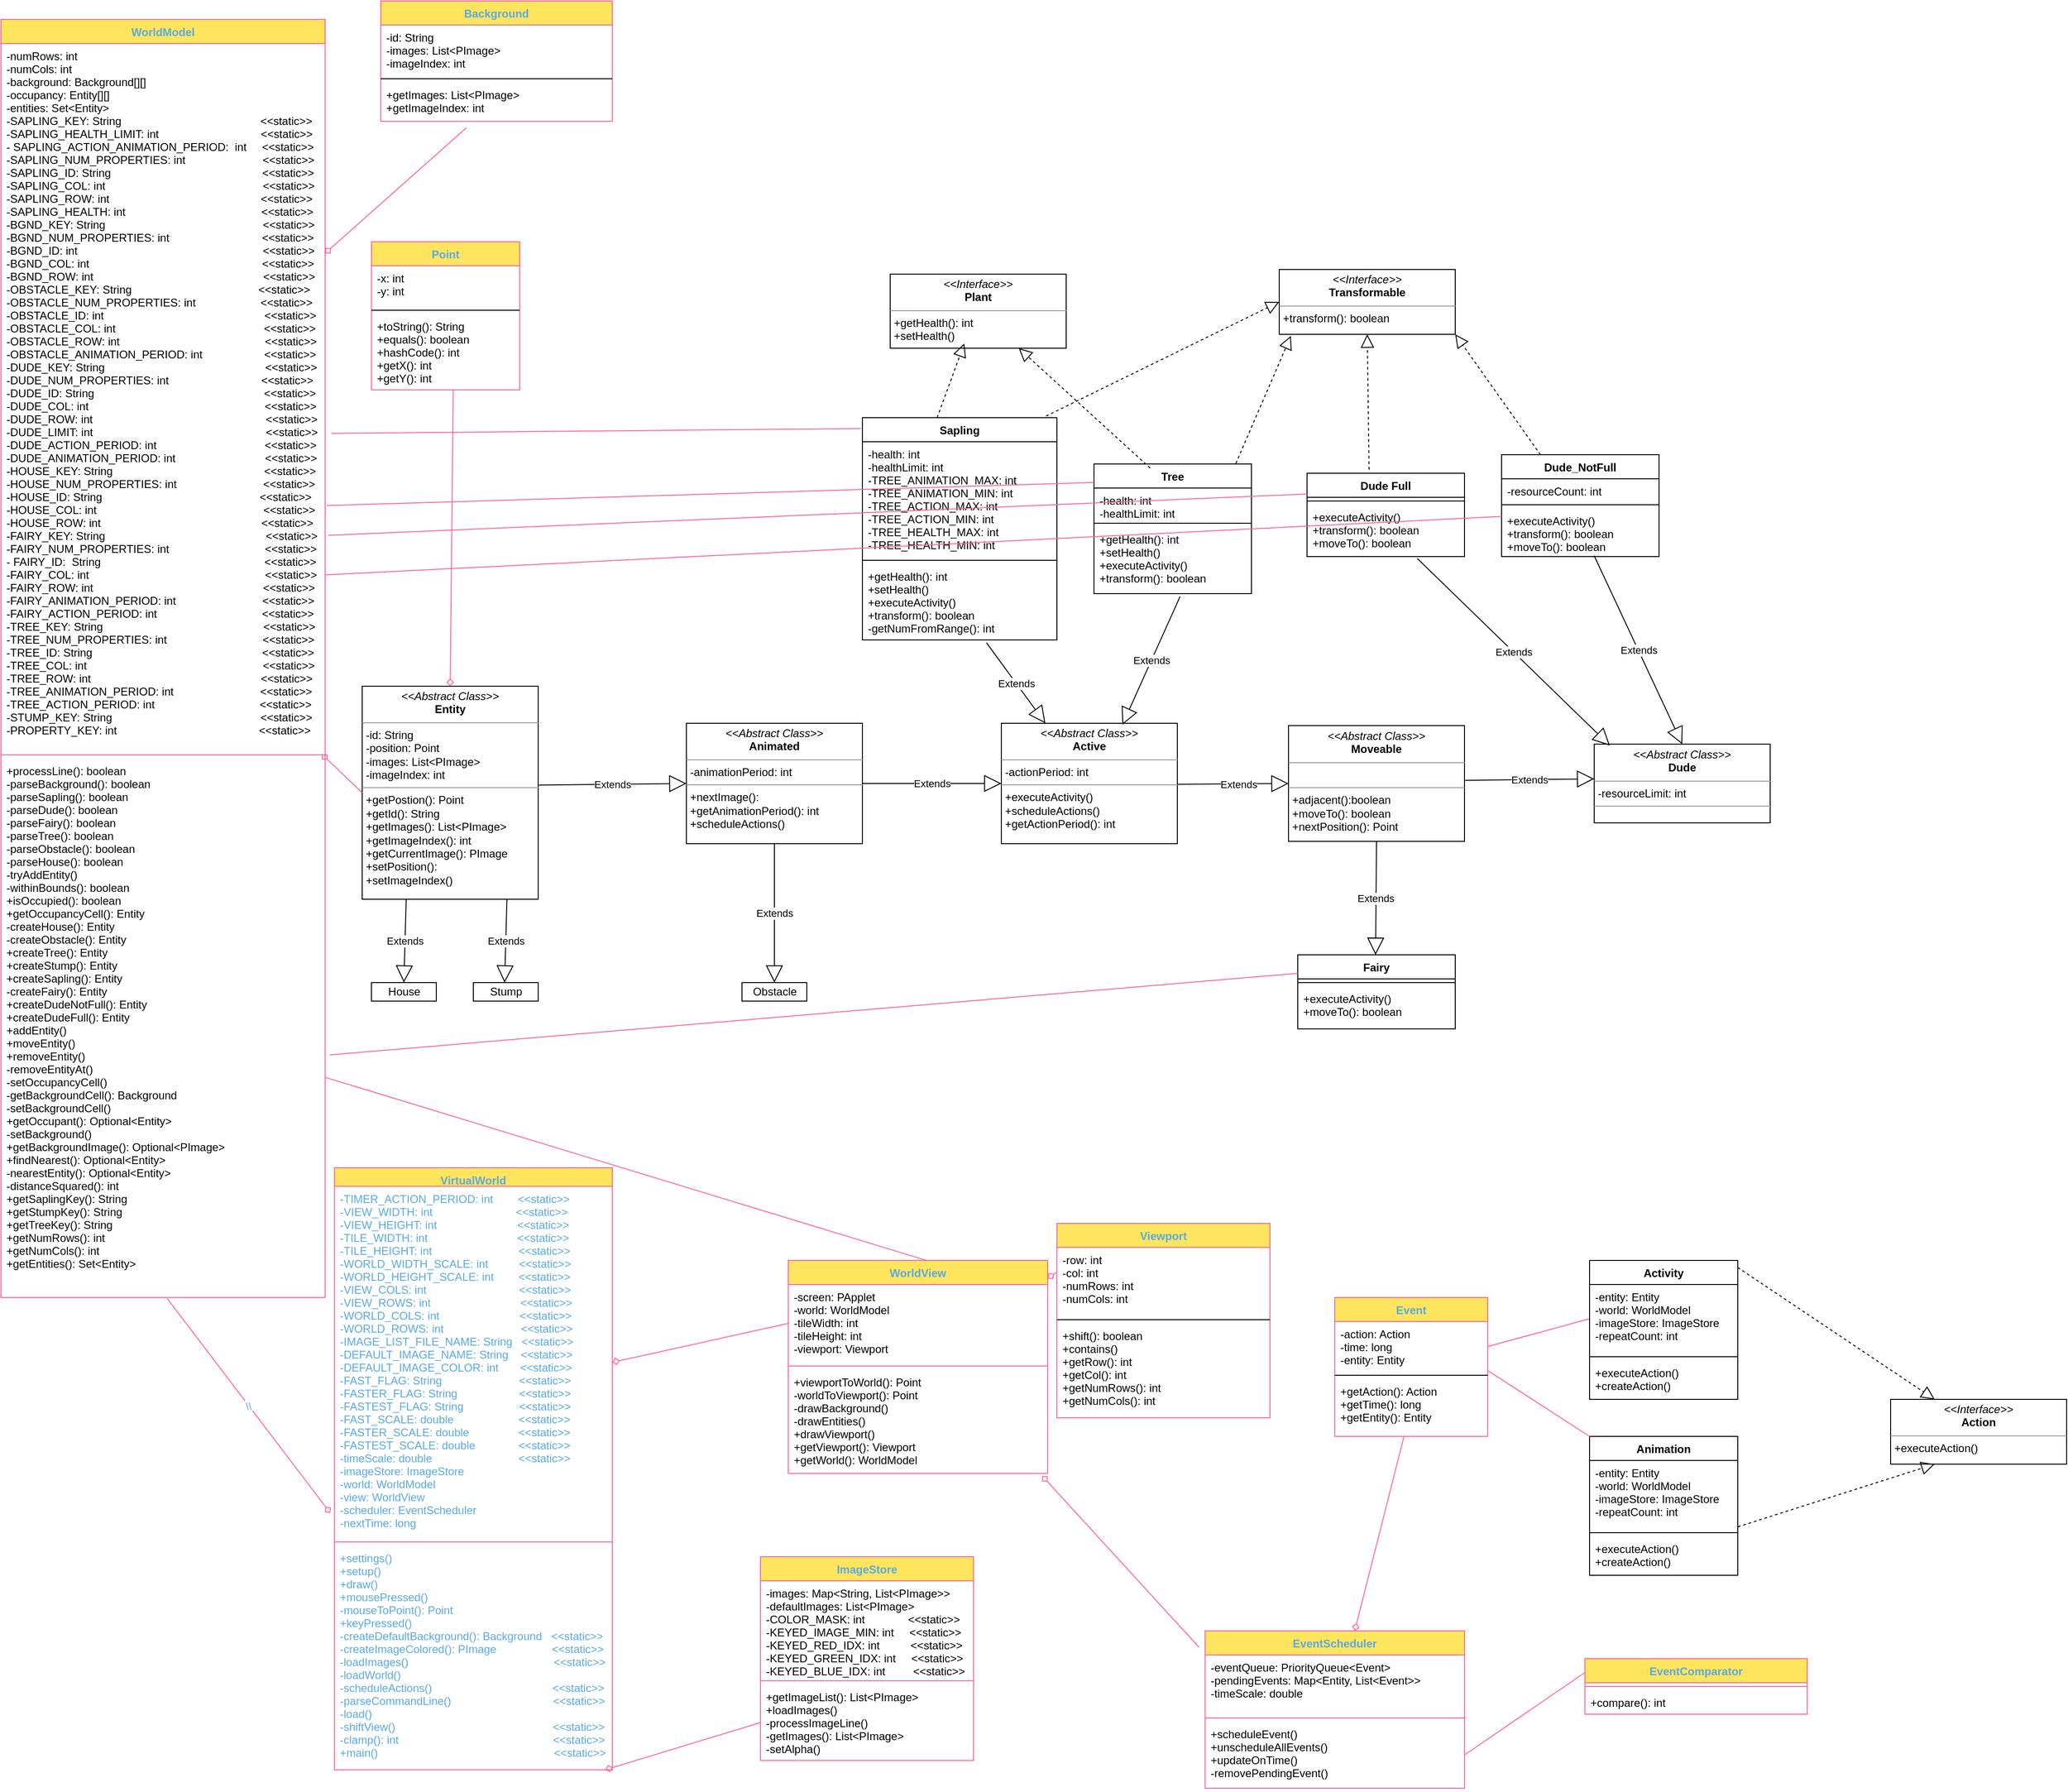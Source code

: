 <mxfile version="16.6.4" type="device"><diagram id="Yo6Zvny2ZRX3JAPKxXua" name="Page 2"><mxGraphModel dx="2370" dy="4570" grid="1" gridSize="10" guides="1" tooltips="1" connect="1" arrows="1" fold="1" page="1" pageScale="1" pageWidth="850" pageHeight="1100" math="0" shadow="0"><root><mxCell id="0"/><mxCell id="1" parent="0"/><mxCell id="8I9pphBKhg92I5GMk5e_-31" value="\\" style="graphMlID=e0;endArrow=none;strokeColor=#FF6392;strokeWidth=1.0;startArrow=diamond;startFill=0;endFill=1;exitX=-0.015;exitY=0.928;exitDx=0;exitDy=0;fontColor=#5AA9E6;entryX=0.513;entryY=1.002;entryDx=0;entryDy=0;entryPerimeter=0;exitPerimeter=0;" parent="1" source="8I9pphBKhg92I5GMk5e_-51" target="8I9pphBKhg92I5GMk5e_-57" edge="1"><mxGeometry relative="1" as="geometry"><mxPoint x="170" y="-1740" as="sourcePoint"/><Array as="points"/></mxGeometry></mxCell><mxCell id="8I9pphBKhg92I5GMk5e_-32" value="" style="graphMlID=e1;endArrow=none;strokeColor=#FF6392;strokeWidth=1.0;startArrow=diamond;startFill=0;endFill=1;exitX=1;exitY=0.5;exitDx=0;exitDy=0;fontColor=#5AA9E6;entryX=0;entryY=0.5;entryDx=0;entryDy=0;" parent="1" target="8I9pphBKhg92I5GMk5e_-61" edge="1"><mxGeometry relative="1" as="geometry"><mxPoint x="960" y="-1760" as="sourcePoint"/></mxGeometry></mxCell><mxCell id="8I9pphBKhg92I5GMk5e_-33" value="" style="graphMlID=e2;endArrow=none;strokeColor=#FF6392;strokeWidth=1.0;startArrow=diamond;startFill=0;endFill=1;fontColor=#5AA9E6;entryX=0;entryY=0.25;entryDx=0;entryDy=0;" parent="1" source="8I9pphBKhg92I5GMk5e_-60" target="8I9pphBKhg92I5GMk5e_-89" edge="1"><mxGeometry relative="1" as="geometry"><mxPoint x="648" y="-1650" as="sourcePoint"/></mxGeometry></mxCell><mxCell id="8I9pphBKhg92I5GMk5e_-34" value="" style="graphMlID=e3;endArrow=none;strokeColor=#FF6392;strokeWidth=1.0;startArrow=diamond;startFill=0;endFill=1;exitX=0.979;exitY=1.024;exitDx=0;exitDy=0;exitPerimeter=0;fontColor=#5AA9E6;entryX=-0.023;entryY=0.105;entryDx=0;entryDy=0;entryPerimeter=0;" parent="1" source="8I9pphBKhg92I5GMk5e_-63" target="8I9pphBKhg92I5GMk5e_-64" edge="1"><mxGeometry relative="1" as="geometry"><mxPoint x="840" y="-1310" as="targetPoint"/><mxPoint x="316.4" y="-1350.634" as="sourcePoint"/></mxGeometry></mxCell><mxCell id="8I9pphBKhg92I5GMk5e_-35" value="" style="graphMlID=e4;endArrow=none;strokeColor=#FF6392;strokeWidth=1.0;startArrow=diamond;startFill=0;endFill=1;exitX=0.975;exitY=1;exitDx=0;exitDy=0;exitPerimeter=0;fontColor=#5AA9E6;entryX=0;entryY=0.5;entryDx=0;entryDy=0;" parent="1" target="8I9pphBKhg92I5GMk5e_-71" edge="1"><mxGeometry relative="1" as="geometry"><mxPoint x="952.5" y="-1320" as="sourcePoint"/></mxGeometry></mxCell><mxCell id="8I9pphBKhg92I5GMk5e_-36" value="" style="graphMlID=e5;endArrow=none;strokeColor=#FF6392;strokeWidth=1.0;startArrow=diamond;startFill=0;endFill=1;fontColor=#5AA9E6;entryX=0.37;entryY=1.167;entryDx=0;entryDy=0;entryPerimeter=0;" parent="1" source="8I9pphBKhg92I5GMk5e_-55" target="8I9pphBKhg92I5GMk5e_-84" edge="1"><mxGeometry relative="1" as="geometry"/></mxCell><mxCell id="8I9pphBKhg92I5GMk5e_-37" value="" style="graphMlID=e6;endArrow=none;strokeColor=#FF6392;strokeWidth=1.0;startArrow=diamond;startFill=0;endFill=1;fontColor=#5AA9E6;" parent="1" source="8I9pphBKhg92I5GMk5e_-64" target="8I9pphBKhg92I5GMk5e_-99" edge="1"><mxGeometry relative="1" as="geometry"/></mxCell><mxCell id="8I9pphBKhg92I5GMk5e_-38" value="" style="graphMlID=e7;endArrow=none;strokeColor=#FF6392;strokeWidth=1.0;startArrow=none;startFill=1;endFill=1;fontColor=#5AA9E6;entryX=0;entryY=0.25;entryDx=0;entryDy=0;exitX=1;exitY=0.5;exitDx=0;exitDy=0;" parent="1" source="8I9pphBKhg92I5GMk5e_-67" target="8I9pphBKhg92I5GMk5e_-72" edge="1"><mxGeometry relative="1" as="geometry"/></mxCell><mxCell id="8I9pphBKhg92I5GMk5e_-44" value="" style="graphMlID=e13;endArrow=none;strokeColor=#FF6392;strokeWidth=1.0;startArrow=none;startFill=1;endFill=1;fontColor=#5AA9E6;exitX=0.557;exitY=0.009;exitDx=0;exitDy=0;exitPerimeter=0;" parent="1" source="8I9pphBKhg92I5GMk5e_-60" target="8I9pphBKhg92I5GMk5e_-57" edge="1"><mxGeometry relative="1" as="geometry"/></mxCell><mxCell id="8I9pphBKhg92I5GMk5e_-45" value="" style="graphMlID=e14;endArrow=none;strokeColor=#FF6392;strokeWidth=1.0;startArrow=none;startFill=1;endFill=1;fontColor=#5AA9E6;exitX=1;exitY=0.5;exitDx=0;exitDy=0;entryX=0;entryY=0.5;entryDx=0;entryDy=0;" parent="1" source="8I9pphBKhg92I5GMk5e_-97" target="EeEgnOkCwdiWy0-6cxpF-26" edge="1"><mxGeometry relative="1" as="geometry"><mxPoint x="1610" y="-2067.105" as="targetPoint"/></mxGeometry></mxCell><mxCell id="8I9pphBKhg92I5GMk5e_-50" value="VirtualWorld" style="swimlane;fontStyle=1;align=center;verticalAlign=top;childLayout=stackLayout;horizontal=1;startSize=20;horizontalStack=0;resizeParent=1;resizeParentMax=0;resizeLast=0;collapsible=1;marginBottom=0;hachureGap=4;pointerEvents=0;fillColor=#FFE45E;strokeColor=#FF6392;fontColor=#5AA9E6;" parent="1" vertex="1"><mxGeometry x="660" y="-1970" width="300" height="650" as="geometry"/></mxCell><mxCell id="8I9pphBKhg92I5GMk5e_-51" value="-TIMER_ACTION_PERIOD: int        &lt;&lt;static&gt;&gt;&#10;-VIEW_WIDTH: int                           &lt;&lt;static&gt;&gt;&#10;-VIEW_HEIGHT: int                          &lt;&lt;static&gt;&gt;&#10;-TILE_WIDTH: int                             &lt;&lt;static&gt;&gt;&#10;-TILE_HEIGHT: int                            &lt;&lt;static&gt;&gt;&#10;-WORLD_WIDTH_SCALE: int          &lt;&lt;static&gt;&gt;&#10;-WORLD_HEIGHT_SCALE: int        &lt;&lt;static&gt;&gt;&#10;-VIEW_COLS: int                              &lt;&lt;static&gt;&gt;&#10;-VIEW_ROWS: int                             &lt;&lt;static&gt;&gt;&#10;-WORLD_COLS: int                          &lt;&lt;static&gt;&gt;&#10;-WORLD_ROWS: int                         &lt;&lt;static&gt;&gt;&#10;-IMAGE_LIST_FILE_NAME: String   &lt;&lt;static&gt;&gt;&#10;-DEFAULT_IMAGE_NAME: String    &lt;&lt;static&gt;&gt;&#10;-DEFAULT_IMAGE_COLOR: int       &lt;&lt;static&gt;&gt;&#10;-FAST_FLAG: String                         &lt;&lt;static&gt;&gt;&#10;-FASTER_FLAG: String                    &lt;&lt;static&gt;&gt;&#10;-FASTEST_FLAG: String                  &lt;&lt;static&gt;&gt;&#10;-FAST_SCALE: double                     &lt;&lt;static&gt;&gt;&#10;-FASTER_SCALE: double                &lt;&lt;static&gt;&gt;&#10;-FASTEST_SCALE: double              &lt;&lt;static&gt;&gt;&#10;-timeScale: double                            &lt;&lt;static&gt;&gt;&#10;-imageStore: ImageStore&#10;-world: WorldModel&#10;-view: WorldView&#10;-scheduler: EventScheduler&#10;-nextTime: long" style="text;strokeColor=none;fillColor=none;align=left;verticalAlign=top;spacingLeft=4;spacingRight=4;overflow=hidden;rotatable=0;points=[[0,0.5],[1,0.5]];portConstraint=eastwest;fontColor=#5AA9E6;" parent="8I9pphBKhg92I5GMk5e_-50" vertex="1"><mxGeometry y="20" width="300" height="380" as="geometry"/></mxCell><mxCell id="8I9pphBKhg92I5GMk5e_-52" value="" style="line;strokeWidth=1;fillColor=none;align=left;verticalAlign=middle;spacingTop=-1;spacingLeft=3;spacingRight=3;rotatable=0;labelPosition=right;points=[];portConstraint=eastwest;strokeColor=#FF6392;fontColor=#5AA9E6;" parent="8I9pphBKhg92I5GMk5e_-50" vertex="1"><mxGeometry y="400" width="300" height="8" as="geometry"/></mxCell><mxCell id="8I9pphBKhg92I5GMk5e_-53" value="+settings()&#10;+setup()&#10;+draw()&#10;+mousePressed()&#10;-mouseToPoint(): Point&#10;+keyPressed()&#10;-createDefaultBackground(): Background   &lt;&lt;static&gt;&gt;&#10;-createImageColored(): PImage                  &lt;&lt;static&gt;&gt;&#10;-loadImages()                                               &lt;&lt;static&gt;&gt;&#10;-loadWorld()                                 &#10;-scheduleActions()                                       &lt;&lt;static&gt;&gt;&#10;-parseCommandLine()                                 &lt;&lt;static&gt;&gt;&#10;-load()&#10;-shiftView()                                                   &lt;&lt;static&gt;&gt;&#10;-clamp(): int                                                  &lt;&lt;static&gt;&gt;&#10;+main()                                                         &lt;&lt;static&gt;&gt;" style="text;strokeColor=none;fillColor=none;align=left;verticalAlign=top;spacingLeft=4;spacingRight=4;overflow=hidden;rotatable=0;points=[[0,0.5],[1,0.5]];portConstraint=eastwest;fontColor=#5AA9E6;" parent="8I9pphBKhg92I5GMk5e_-50" vertex="1"><mxGeometry y="408" width="300" height="242" as="geometry"/></mxCell><mxCell id="8I9pphBKhg92I5GMk5e_-54" value="WorldModel" style="swimlane;fontStyle=1;align=center;verticalAlign=top;childLayout=stackLayout;horizontal=1;startSize=26;horizontalStack=0;resizeParent=1;resizeParentMax=0;resizeLast=0;collapsible=1;marginBottom=0;hachureGap=4;pointerEvents=0;sketch=0;fontColor=#5AA9E6;strokeColor=#FF6392;fillColor=#FFE45E;" parent="1" vertex="1"><mxGeometry x="300" y="-3210" width="350" height="1380" as="geometry"/></mxCell><mxCell id="8I9pphBKhg92I5GMk5e_-55" value="-numRows: int&#10;-numCols: int&#10;-background: Background[][]&#10;-occupancy: Entity[][]&#10;-entities: Set&lt;Entity&gt;&#10;-SAPLING_KEY: String                                             &lt;&lt;static&gt;&gt;&#10;-SAPLING_HEALTH_LIMIT: int                                 &lt;&lt;static&gt;&gt;&#10;- SAPLING_ACTION_ANIMATION_PERIOD:  int     &lt;&lt;static&gt;&gt;&#10;-SAPLING_NUM_PROPERTIES: int                         &lt;&lt;static&gt;&gt;&#10;-SAPLING_ID: String                                                 &lt;&lt;static&gt;&gt;&#10;-SAPLING_COL: int                                                   &lt;&lt;static&gt;&gt;&#10;-SAPLING_ROW: int                                                  &lt;&lt;static&gt;&gt;&#10;-SAPLING_HEALTH: int                                            &lt;&lt;static&gt;&gt;&#10;-BGND_KEY: String                                                   &lt;&lt;static&gt;&gt;&#10;-BGND_NUM_PROPERTIES: int                              &lt;&lt;static&gt;&gt;&#10;-BGND_ID: int                                                            &lt;&lt;static&gt;&gt;&#10;-BGND_COL: int                                                        &lt;&lt;static&gt;&gt;&#10;-BGND_ROW: int                                                       &lt;&lt;static&gt;&gt;&#10;-OBSTACLE_KEY: String                                           &lt;&lt;static&gt;&gt;&#10;-OBSTACLE_NUM_PROPERTIES: int                      &lt;&lt;static&gt;&gt;&#10;-OBSTACLE_ID: int                                                    &lt;&lt;static&gt;&gt;&#10;-OBSTACLE_COL: int                                                &lt;&lt;static&gt;&gt;&#10;-OBSTACLE_ROW: int                                               &lt;&lt;static&gt;&gt;&#10;-OBSTACLE_ANIMATION_PERIOD: int                    &lt;&lt;static&gt;&gt;&#10;-DUDE_KEY: String                                                    &lt;&lt;static&gt;&gt;&#10;-DUDE_NUM_PROPERTIES: int                               &lt;&lt;static&gt;&gt;&#10;-DUDE_ID: String                                                       &lt;&lt;static&gt;&gt;&#10;-DUDE_COL: int                                                         &lt;&lt;static&gt;&gt;&#10;-DUDE_ROW: int                                                        &lt;&lt;static&gt;&gt;&#10;-DUDE_LIMIT: int                                                        &lt;&lt;static&gt;&gt;&#10;-DUDE_ACTION_PERIOD: int                                   &lt;&lt;static&gt;&gt;&#10;-DUDE_ANIMATION_PERIOD: int                             &lt;&lt;static&gt;&gt;&#10;-HOUSE_KEY: String                                                 &lt;&lt;static&gt;&gt;&#10;-HOUSE_NUM_PROPERTIES: int                            &lt;&lt;static&gt;&gt;&#10;-HOUSE_ID: String                                                    &lt;&lt;static&gt;&gt;&#10;-HOUSE_COL: int                                                      &lt;&lt;static&gt;&gt;&#10;-HOUSE_ROW: int                                                     &lt;&lt;static&gt;&gt;&#10;-FAIRY_KEY: String                                                    &lt;&lt;static&gt;&gt;&#10;-FAIRY_NUM_PROPERTIES: int                               &lt;&lt;static&gt;&gt;&#10;- FAIRY_ID:  String                                                     &lt;&lt;static&gt;&gt;&#10;-FAIRY_COL: int                                                         &lt;&lt;static&gt;&gt;&#10;-FAIRY_ROW: int                                                       &lt;&lt;static&gt;&gt;&#10;-FAIRY_ANIMATION_PERIOD: int                            &lt;&lt;static&gt;&gt;&#10;-FAIRY_ACTION_PERIOD: int                                  &lt;&lt;static&gt;&gt;&#10;-TREE_KEY: String                                                    &lt;&lt;static&gt;&gt;&#10;-TREE_NUM_PROPERTIES: int                               &lt;&lt;static&gt;&gt;&#10;-TREE_ID: String                                                       &lt;&lt;static&gt;&gt;&#10;-TREE_COL: int                                                         &lt;&lt;static&gt;&gt;&#10;-TREE_ROW: int                                                       &lt;&lt;static&gt;&gt;&#10;-TREE_ANIMATION_PERIOD: int                            &lt;&lt;static&gt;&gt;&#10;-TREE_ACTION_PERIOD: int                                  &lt;&lt;static&gt;&gt;&#10;-STUMP_KEY: String                                                &lt;&lt;static&gt;&gt;&#10;-PROPERTY_KEY: int                                              &lt;&lt;static&gt;&gt;" style="text;strokeColor=none;fillColor=none;align=left;verticalAlign=top;spacingLeft=4;spacingRight=4;overflow=hidden;rotatable=0;points=[[0,0.5],[1,0.5]];portConstraint=eastwest;fontColor=#000000;" parent="8I9pphBKhg92I5GMk5e_-54" vertex="1"><mxGeometry y="26" width="350" height="764" as="geometry"/></mxCell><mxCell id="8I9pphBKhg92I5GMk5e_-56" value="" style="line;strokeWidth=1;fillColor=none;align=left;verticalAlign=middle;spacingTop=-1;spacingLeft=3;spacingRight=3;rotatable=0;labelPosition=right;points=[];portConstraint=eastwest;strokeColor=#FF6392;fontColor=#5AA9E6;" parent="8I9pphBKhg92I5GMk5e_-54" vertex="1"><mxGeometry y="790" width="350" height="8" as="geometry"/></mxCell><mxCell id="8I9pphBKhg92I5GMk5e_-57" value="+processLine(): boolean    &#10;-parseBackground(): boolean                &#10;-parseSapling(): boolean                 &#10;-parseDude(): boolean           &#10;-parseFairy(): boolean                       &#10;-parseTree(): boolean                  &#10;-parseObstacle(): boolean                 &#10;-parseHouse(): boolean   &#10;-tryAddEntity()                           &#10;-withinBounds(): boolean                &#10;+isOccupied(): boolean &#10;+getOccupancyCell(): Entity         &#10;-createHouse(): Entity                &#10;-createObstacle(): Entity              &#10;+createTree(): Entity             &#10;+createStump(): Entity                &#10;+createSapling(): Entity                 &#10;-createFairy(): Entity                    &#10;+createDudeNotFull(): Entity                    &#10;+createDudeFull(): Entity  &#10;+addEntity()                          &#10;+moveEntity()                      &#10;+removeEntity()                  &#10;-removeEntityAt() &#10;-setOccupancyCell()                         &#10;-getBackgroundCell(): Background        &#10;-setBackgroundCell()                      &#10;+getOccupant(): Optional&lt;Entity&gt;           &#10;-setBackground()                             &#10;+getBackgroundImage(): Optional&lt;PImage&gt;     &#10;+findNearest(): Optional&lt;Entity&gt;            &#10;-nearestEntity(): Optional&lt;Entity&gt;          &#10;-distanceSquared(): int    &#10;+getSaplingKey(): String&#10;+getStumpKey(): String&#10;+getTreeKey(): String&#10;+getNumRows(): int&#10;+getNumCols(): int&#10;+getEntities(): Set&lt;Entity&gt;&#10;                             " style="text;strokeColor=none;fillColor=none;align=left;verticalAlign=top;spacingLeft=4;spacingRight=4;overflow=hidden;rotatable=0;points=[[0,0.5],[1,0.5]];portConstraint=eastwest;fontColor=#020405;" parent="8I9pphBKhg92I5GMk5e_-54" vertex="1"><mxGeometry y="798" width="350" height="582" as="geometry"/></mxCell><mxCell id="8I9pphBKhg92I5GMk5e_-60" value="WorldView" style="swimlane;fontStyle=1;align=center;verticalAlign=top;childLayout=stackLayout;horizontal=1;startSize=26;horizontalStack=0;resizeParent=1;resizeParentMax=0;resizeLast=0;collapsible=1;marginBottom=0;hachureGap=4;pointerEvents=0;sketch=0;fontColor=#5AA9E6;strokeColor=#FF6392;fillColor=#FFE45E;" parent="1" vertex="1"><mxGeometry x="1150" y="-1870" width="280" height="230" as="geometry"/></mxCell><mxCell id="8I9pphBKhg92I5GMk5e_-61" value="-screen: PApplet&#10;-world: WorldModel&#10;-tileWidth: int&#10;-tileHeight: int&#10;-viewport: Viewport" style="text;strokeColor=none;fillColor=none;align=left;verticalAlign=top;spacingLeft=4;spacingRight=4;overflow=hidden;rotatable=0;points=[[0,0.5],[1,0.5]];portConstraint=eastwest;fontColor=#000000;" parent="8I9pphBKhg92I5GMk5e_-60" vertex="1"><mxGeometry y="26" width="280" height="84" as="geometry"/></mxCell><mxCell id="8I9pphBKhg92I5GMk5e_-62" value="" style="line;strokeWidth=1;fillColor=none;align=left;verticalAlign=middle;spacingTop=-1;spacingLeft=3;spacingRight=3;rotatable=0;labelPosition=right;points=[];portConstraint=eastwest;strokeColor=#FF6392;fontColor=#5AA9E6;" parent="8I9pphBKhg92I5GMk5e_-60" vertex="1"><mxGeometry y="110" width="280" height="8" as="geometry"/></mxCell><mxCell id="8I9pphBKhg92I5GMk5e_-63" value="+viewportToWorld(): Point        &#10;-worldToViewport(): Point         &#10;-drawBackground()                  &#10;-drawEntities()                          &#10;+drawViewport()&#10;+getViewport(): Viewport&#10;+getWorld(): WorldModel&#10;" style="text;strokeColor=none;fillColor=none;align=left;verticalAlign=top;spacingLeft=4;spacingRight=4;overflow=hidden;rotatable=0;points=[[0,0.5],[1,0.5]];portConstraint=eastwest;fontColor=#000000;" parent="8I9pphBKhg92I5GMk5e_-60" vertex="1"><mxGeometry y="118" width="280" height="112" as="geometry"/></mxCell><mxCell id="8I9pphBKhg92I5GMk5e_-64" value="EventScheduler" style="swimlane;fontStyle=1;align=center;verticalAlign=top;childLayout=stackLayout;horizontal=1;startSize=26;horizontalStack=0;resizeParent=1;resizeParentMax=0;resizeLast=0;collapsible=1;marginBottom=0;hachureGap=4;pointerEvents=0;sketch=0;fontColor=#5AA9E6;strokeColor=#FF6392;fillColor=#FFE45E;" parent="1" vertex="1"><mxGeometry x="1600" y="-1470" width="280" height="170" as="geometry"/></mxCell><mxCell id="8I9pphBKhg92I5GMk5e_-65" value="-eventQueue: PriorityQueue&lt;Event&gt;&#10;-pendingEvents: Map&lt;Entity, List&lt;Event&gt;&gt;&#10;-timeScale: double" style="text;strokeColor=none;fillColor=none;align=left;verticalAlign=top;spacingLeft=4;spacingRight=4;overflow=hidden;rotatable=0;points=[[0,0.5],[1,0.5]];portConstraint=eastwest;fontColor=#000000;" parent="8I9pphBKhg92I5GMk5e_-64" vertex="1"><mxGeometry y="26" width="280" height="64" as="geometry"/></mxCell><mxCell id="8I9pphBKhg92I5GMk5e_-66" value="" style="line;strokeWidth=1;fillColor=none;align=left;verticalAlign=middle;spacingTop=-1;spacingLeft=3;spacingRight=3;rotatable=0;labelPosition=right;points=[];portConstraint=eastwest;strokeColor=#FF6392;fontColor=#5AA9E6;" parent="8I9pphBKhg92I5GMk5e_-64" vertex="1"><mxGeometry y="90" width="280" height="8" as="geometry"/></mxCell><mxCell id="8I9pphBKhg92I5GMk5e_-67" value="+scheduleEvent()           &#10;+unscheduleAllEvents()       &#10;+updateOnTime() &#10;-removePendingEvent()                " style="text;strokeColor=none;fillColor=none;align=left;verticalAlign=top;spacingLeft=4;spacingRight=4;overflow=hidden;rotatable=0;points=[[0,0.5],[1,0.5]];portConstraint=eastwest;fontColor=#000000;" parent="8I9pphBKhg92I5GMk5e_-64" vertex="1"><mxGeometry y="98" width="280" height="72" as="geometry"/></mxCell><mxCell id="8I9pphBKhg92I5GMk5e_-68" value="ImageStore" style="swimlane;fontStyle=1;align=center;verticalAlign=top;childLayout=stackLayout;horizontal=1;startSize=26;horizontalStack=0;resizeParent=1;resizeParentMax=0;resizeLast=0;collapsible=1;marginBottom=0;hachureGap=4;pointerEvents=0;sketch=0;fontColor=#5AA9E6;strokeColor=#FF6392;fillColor=#FFE45E;" parent="1" vertex="1"><mxGeometry x="1120" y="-1550" width="230" height="220" as="geometry"/></mxCell><mxCell id="8I9pphBKhg92I5GMk5e_-69" value="-images: Map&lt;String, List&lt;PImage&gt;&gt;&#10;-defaultImages: List&lt;PImage&gt;&#10;-COLOR_MASK: int              &lt;&lt;static&gt;&gt;&#10;-KEYED_IMAGE_MIN: int     &lt;&lt;static&gt;&gt;&#10;-KEYED_RED_IDX: int          &lt;&lt;static&gt;&gt;&#10;-KEYED_GREEN_IDX: int     &lt;&lt;static&gt;&gt;&#10;-KEYED_BLUE_IDX: int         &lt;&lt;static&gt;&gt;" style="text;strokeColor=none;fillColor=none;align=left;verticalAlign=top;spacingLeft=4;spacingRight=4;overflow=hidden;rotatable=0;points=[[0,0.5],[1,0.5]];portConstraint=eastwest;fontColor=#000000;" parent="8I9pphBKhg92I5GMk5e_-68" vertex="1"><mxGeometry y="26" width="230" height="104" as="geometry"/></mxCell><mxCell id="8I9pphBKhg92I5GMk5e_-70" value="" style="line;strokeWidth=1;fillColor=none;align=left;verticalAlign=middle;spacingTop=-1;spacingLeft=3;spacingRight=3;rotatable=0;labelPosition=right;points=[];portConstraint=eastwest;strokeColor=#FF6392;fontColor=#5AA9E6;" parent="8I9pphBKhg92I5GMk5e_-68" vertex="1"><mxGeometry y="130" width="230" height="8" as="geometry"/></mxCell><mxCell id="8I9pphBKhg92I5GMk5e_-71" value="+getImageList(): List&lt;PImage&gt;           &#10;+loadImages()&#10;-processImageLine()                &#10;-getImages(): List&lt;PImage&gt;         &#10;-setAlpha()    &#10;   " style="text;strokeColor=none;fillColor=none;align=left;verticalAlign=top;spacingLeft=4;spacingRight=4;overflow=hidden;rotatable=0;points=[[0,0.5],[1,0.5]];portConstraint=eastwest;fontColor=#000000;" parent="8I9pphBKhg92I5GMk5e_-68" vertex="1"><mxGeometry y="138" width="230" height="82" as="geometry"/></mxCell><mxCell id="8I9pphBKhg92I5GMk5e_-72" value="EventComparator" style="swimlane;fontStyle=1;align=center;verticalAlign=top;childLayout=stackLayout;horizontal=1;startSize=26;horizontalStack=0;resizeParent=1;resizeParentMax=0;resizeLast=0;collapsible=1;marginBottom=0;hachureGap=4;pointerEvents=0;sketch=0;fontColor=#5AA9E6;strokeColor=#FF6392;fillColor=#FFE45E;" parent="1" vertex="1"><mxGeometry x="2010" y="-1440" width="240" height="60" as="geometry"/></mxCell><mxCell id="8I9pphBKhg92I5GMk5e_-74" value="" style="line;strokeWidth=1;fillColor=none;align=left;verticalAlign=middle;spacingTop=-1;spacingLeft=3;spacingRight=3;rotatable=0;labelPosition=right;points=[];portConstraint=eastwest;strokeColor=#FF6392;fontColor=#5AA9E6;" parent="8I9pphBKhg92I5GMk5e_-72" vertex="1"><mxGeometry y="26" width="240" height="8" as="geometry"/></mxCell><mxCell id="8I9pphBKhg92I5GMk5e_-75" value="+compare(): int" style="text;strokeColor=none;fillColor=none;align=left;verticalAlign=top;spacingLeft=4;spacingRight=4;overflow=hidden;rotatable=0;points=[[0,0.5],[1,0.5]];portConstraint=eastwest;fontColor=#000000;" parent="8I9pphBKhg92I5GMk5e_-72" vertex="1"><mxGeometry y="34" width="240" height="26" as="geometry"/></mxCell><mxCell id="8I9pphBKhg92I5GMk5e_-81" value="Background" style="swimlane;fontStyle=1;align=center;verticalAlign=top;childLayout=stackLayout;horizontal=1;startSize=26;horizontalStack=0;resizeParent=1;resizeParentMax=0;resizeLast=0;collapsible=1;marginBottom=0;hachureGap=4;pointerEvents=0;sketch=0;fontColor=#5AA9E6;strokeColor=#FF6392;fillColor=#FFE45E;" parent="1" vertex="1"><mxGeometry x="710" y="-3230" width="250" height="130" as="geometry"/></mxCell><mxCell id="8I9pphBKhg92I5GMk5e_-82" value="-id: String&#10;-images: List&lt;PImage&gt;&#10;-imageIndex: int" style="text;strokeColor=none;fillColor=none;align=left;verticalAlign=top;spacingLeft=4;spacingRight=4;overflow=hidden;rotatable=0;points=[[0,0.5],[1,0.5]];portConstraint=eastwest;" parent="8I9pphBKhg92I5GMk5e_-81" vertex="1"><mxGeometry y="26" width="250" height="54" as="geometry"/></mxCell><mxCell id="8I9pphBKhg92I5GMk5e_-83" value="" style="line;strokeWidth=1;fillColor=none;align=left;verticalAlign=middle;spacingTop=-1;spacingLeft=3;spacingRight=3;rotatable=0;labelPosition=right;points=[];portConstraint=eastwest;" parent="8I9pphBKhg92I5GMk5e_-81" vertex="1"><mxGeometry y="80" width="250" height="8" as="geometry"/></mxCell><mxCell id="8I9pphBKhg92I5GMk5e_-84" value="+getImages: List&lt;PImage&gt;&#10;+getImageIndex: int" style="text;strokeColor=none;fillColor=none;align=left;verticalAlign=top;spacingLeft=4;spacingRight=4;overflow=hidden;rotatable=0;points=[[0,0.5],[1,0.5]];portConstraint=eastwest;" parent="8I9pphBKhg92I5GMk5e_-81" vertex="1"><mxGeometry y="88" width="250" height="42" as="geometry"/></mxCell><mxCell id="8I9pphBKhg92I5GMk5e_-89" value="Viewport" style="swimlane;fontStyle=1;align=center;verticalAlign=top;childLayout=stackLayout;horizontal=1;startSize=26;horizontalStack=0;resizeParent=1;resizeParentMax=0;resizeLast=0;collapsible=1;marginBottom=0;hachureGap=4;pointerEvents=0;sketch=0;fontColor=#5AA9E6;strokeColor=#FF6392;fillColor=#FFE45E;" parent="1" vertex="1"><mxGeometry x="1440" y="-1910" width="230" height="210" as="geometry"/></mxCell><mxCell id="8I9pphBKhg92I5GMk5e_-90" value="-row: int&#10;-col: int&#10;-numRows: int&#10;-numCols: int" style="text;strokeColor=none;fillColor=none;align=left;verticalAlign=top;spacingLeft=4;spacingRight=4;overflow=hidden;rotatable=0;points=[[0,0.5],[1,0.5]];portConstraint=eastwest;" parent="8I9pphBKhg92I5GMk5e_-89" vertex="1"><mxGeometry y="26" width="230" height="74" as="geometry"/></mxCell><mxCell id="8I9pphBKhg92I5GMk5e_-91" value="" style="line;strokeWidth=1;fillColor=none;align=left;verticalAlign=middle;spacingTop=-1;spacingLeft=3;spacingRight=3;rotatable=0;labelPosition=right;points=[];portConstraint=eastwest;" parent="8I9pphBKhg92I5GMk5e_-89" vertex="1"><mxGeometry y="100" width="230" height="8" as="geometry"/></mxCell><mxCell id="8I9pphBKhg92I5GMk5e_-92" value="+shift(): boolean&#10;+contains()&#10;+getRow(): int&#10;+getCol(): int&#10;+getNumRows(): int&#10;+getNumCols(): int&#10;" style="text;strokeColor=none;fillColor=none;align=left;verticalAlign=top;spacingLeft=4;spacingRight=4;overflow=hidden;rotatable=0;points=[[0,0.5],[1,0.5]];portConstraint=eastwest;" parent="8I9pphBKhg92I5GMk5e_-89" vertex="1"><mxGeometry y="108" width="230" height="102" as="geometry"/></mxCell><mxCell id="8I9pphBKhg92I5GMk5e_-96" value="Event" style="swimlane;fontStyle=1;align=center;verticalAlign=top;childLayout=stackLayout;horizontal=1;startSize=26;horizontalStack=0;resizeParent=1;resizeParentMax=0;resizeLast=0;collapsible=1;marginBottom=0;hachureGap=4;pointerEvents=0;sketch=0;fontColor=#5AA9E6;strokeColor=#FF6392;fillColor=#FFE45E;" parent="1" vertex="1"><mxGeometry x="1740" y="-1830" width="165" height="150" as="geometry"/></mxCell><mxCell id="8I9pphBKhg92I5GMk5e_-97" value="-action: Action&#10;-time: long&#10;-entity: Entity" style="text;strokeColor=none;fillColor=none;align=left;verticalAlign=top;spacingLeft=4;spacingRight=4;overflow=hidden;rotatable=0;points=[[0,0.5],[1,0.5]];portConstraint=eastwest;" parent="8I9pphBKhg92I5GMk5e_-96" vertex="1"><mxGeometry y="26" width="165" height="54" as="geometry"/></mxCell><mxCell id="8I9pphBKhg92I5GMk5e_-98" value="" style="line;strokeWidth=1;fillColor=none;align=left;verticalAlign=middle;spacingTop=-1;spacingLeft=3;spacingRight=3;rotatable=0;labelPosition=right;points=[];portConstraint=eastwest;" parent="8I9pphBKhg92I5GMk5e_-96" vertex="1"><mxGeometry y="80" width="165" height="8" as="geometry"/></mxCell><mxCell id="8I9pphBKhg92I5GMk5e_-99" value="+getAction(): Action&#10;+getTime(): long&#10;+getEntity(): Entity" style="text;strokeColor=none;fillColor=none;align=left;verticalAlign=top;spacingLeft=4;spacingRight=4;overflow=hidden;rotatable=0;points=[[0,0.5],[1,0.5]];portConstraint=eastwest;" parent="8I9pphBKhg92I5GMk5e_-96" vertex="1"><mxGeometry y="88" width="165" height="62" as="geometry"/></mxCell><mxCell id="8I9pphBKhg92I5GMk5e_-104" value="Point" style="swimlane;fontStyle=1;align=center;verticalAlign=top;childLayout=stackLayout;horizontal=1;startSize=26;horizontalStack=0;resizeParent=1;resizeParentMax=0;resizeLast=0;collapsible=1;marginBottom=0;hachureGap=4;pointerEvents=0;sketch=0;fontColor=#5AA9E6;strokeColor=#FF6392;fillColor=#FFE45E;" parent="1" vertex="1"><mxGeometry x="700" y="-2970" width="160" height="160" as="geometry"/></mxCell><mxCell id="8I9pphBKhg92I5GMk5e_-105" value="-x: int&#10;-y: int" style="text;strokeColor=none;fillColor=none;align=left;verticalAlign=top;spacingLeft=4;spacingRight=4;overflow=hidden;rotatable=0;points=[[0,0.5],[1,0.5]];portConstraint=eastwest;" parent="8I9pphBKhg92I5GMk5e_-104" vertex="1"><mxGeometry y="26" width="160" height="44" as="geometry"/></mxCell><mxCell id="8I9pphBKhg92I5GMk5e_-106" value="" style="line;strokeWidth=1;fillColor=none;align=left;verticalAlign=middle;spacingTop=-1;spacingLeft=3;spacingRight=3;rotatable=0;labelPosition=right;points=[];portConstraint=eastwest;" parent="8I9pphBKhg92I5GMk5e_-104" vertex="1"><mxGeometry y="70" width="160" height="8" as="geometry"/></mxCell><mxCell id="8I9pphBKhg92I5GMk5e_-107" value="+toString(): String&#10;+equals(): boolean&#10;+hashCode(): int&#10;+getX(): int&#10;+getY(): int" style="text;strokeColor=none;fillColor=none;align=left;verticalAlign=top;spacingLeft=4;spacingRight=4;overflow=hidden;rotatable=0;points=[[0,0.5],[1,0.5]];portConstraint=eastwest;" parent="8I9pphBKhg92I5GMk5e_-104" vertex="1"><mxGeometry y="78" width="160" height="82" as="geometry"/></mxCell><mxCell id="28DUIwKuEJTdXed4_SaS-3" value="&lt;p style=&quot;margin: 0px ; margin-top: 4px ; text-align: center&quot;&gt;&lt;i&gt;&amp;lt;&amp;lt;Interface&amp;gt;&amp;gt;&lt;/i&gt;&lt;br&gt;&lt;b&gt;Action&lt;/b&gt;&lt;/p&gt;&lt;hr size=&quot;1&quot;&gt;&lt;p style=&quot;margin: 0px ; margin-left: 4px&quot;&gt;+executeAction()&lt;/p&gt;" style="verticalAlign=top;align=left;overflow=fill;fontSize=12;fontFamily=Helvetica;html=1;" parent="1" vertex="1"><mxGeometry x="2340" y="-1720" width="190" height="70" as="geometry"/></mxCell><mxCell id="EeEgnOkCwdiWy0-6cxpF-25" value="Activity" style="swimlane;fontStyle=1;align=center;verticalAlign=top;childLayout=stackLayout;horizontal=1;startSize=26;horizontalStack=0;resizeParent=1;resizeParentMax=0;resizeLast=0;collapsible=1;marginBottom=0;" parent="1" vertex="1"><mxGeometry x="2015" y="-1870" width="160" height="150" as="geometry"/></mxCell><mxCell id="EeEgnOkCwdiWy0-6cxpF-26" value="-entity: Entity&#10;-world: WorldModel&#10;-imageStore: ImageStore&#10;-repeatCount: int" style="text;strokeColor=none;fillColor=none;align=left;verticalAlign=top;spacingLeft=4;spacingRight=4;overflow=hidden;rotatable=0;points=[[0,0.5],[1,0.5]];portConstraint=eastwest;" parent="EeEgnOkCwdiWy0-6cxpF-25" vertex="1"><mxGeometry y="26" width="160" height="74" as="geometry"/></mxCell><mxCell id="EeEgnOkCwdiWy0-6cxpF-27" value="" style="line;strokeWidth=1;fillColor=none;align=left;verticalAlign=middle;spacingTop=-1;spacingLeft=3;spacingRight=3;rotatable=0;labelPosition=right;points=[];portConstraint=eastwest;" parent="EeEgnOkCwdiWy0-6cxpF-25" vertex="1"><mxGeometry y="100" width="160" height="8" as="geometry"/></mxCell><mxCell id="EeEgnOkCwdiWy0-6cxpF-28" value="+executeAction()&#10;+createAction()" style="text;strokeColor=none;fillColor=none;align=left;verticalAlign=top;spacingLeft=4;spacingRight=4;overflow=hidden;rotatable=0;points=[[0,0.5],[1,0.5]];portConstraint=eastwest;" parent="EeEgnOkCwdiWy0-6cxpF-25" vertex="1"><mxGeometry y="108" width="160" height="42" as="geometry"/></mxCell><mxCell id="EeEgnOkCwdiWy0-6cxpF-29" value="Animation" style="swimlane;fontStyle=1;align=center;verticalAlign=top;childLayout=stackLayout;horizontal=1;startSize=26;horizontalStack=0;resizeParent=1;resizeParentMax=0;resizeLast=0;collapsible=1;marginBottom=0;" parent="1" vertex="1"><mxGeometry x="2015" y="-1680" width="160" height="150" as="geometry"/></mxCell><mxCell id="EeEgnOkCwdiWy0-6cxpF-30" value="-entity: Entity&#10;-world: WorldModel&#10;-imageStore: ImageStore&#10;-repeatCount: int" style="text;strokeColor=none;fillColor=none;align=left;verticalAlign=top;spacingLeft=4;spacingRight=4;overflow=hidden;rotatable=0;points=[[0,0.5],[1,0.5]];portConstraint=eastwest;" parent="EeEgnOkCwdiWy0-6cxpF-29" vertex="1"><mxGeometry y="26" width="160" height="74" as="geometry"/></mxCell><mxCell id="EeEgnOkCwdiWy0-6cxpF-31" value="" style="line;strokeWidth=1;fillColor=none;align=left;verticalAlign=middle;spacingTop=-1;spacingLeft=3;spacingRight=3;rotatable=0;labelPosition=right;points=[];portConstraint=eastwest;" parent="EeEgnOkCwdiWy0-6cxpF-29" vertex="1"><mxGeometry y="100" width="160" height="8" as="geometry"/></mxCell><mxCell id="EeEgnOkCwdiWy0-6cxpF-32" value="+executeAction()&#10;+createAction()" style="text;strokeColor=none;fillColor=none;align=left;verticalAlign=top;spacingLeft=4;spacingRight=4;overflow=hidden;rotatable=0;points=[[0,0.5],[1,0.5]];portConstraint=eastwest;" parent="EeEgnOkCwdiWy0-6cxpF-29" vertex="1"><mxGeometry y="108" width="160" height="42" as="geometry"/></mxCell><mxCell id="EeEgnOkCwdiWy0-6cxpF-33" value="" style="endArrow=block;dashed=1;endFill=0;endSize=12;html=1;rounded=0;exitX=1.001;exitY=0.968;exitDx=0;exitDy=0;exitPerimeter=0;entryX=0.25;entryY=1;entryDx=0;entryDy=0;" parent="1" source="EeEgnOkCwdiWy0-6cxpF-30" target="28DUIwKuEJTdXed4_SaS-3" edge="1"><mxGeometry width="160" relative="1" as="geometry"><mxPoint x="2200" y="-1590" as="sourcePoint"/><mxPoint x="2360" y="-1590" as="targetPoint"/></mxGeometry></mxCell><mxCell id="EeEgnOkCwdiWy0-6cxpF-34" value="" style="endArrow=block;dashed=1;endFill=0;endSize=12;html=1;rounded=0;exitX=1.001;exitY=0.968;exitDx=0;exitDy=0;exitPerimeter=0;entryX=0.25;entryY=0;entryDx=0;entryDy=0;" parent="1" target="28DUIwKuEJTdXed4_SaS-3" edge="1"><mxGeometry width="160" relative="1" as="geometry"><mxPoint x="2175" y="-1862.368" as="sourcePoint"/><mxPoint x="2399.88" y="-1930" as="targetPoint"/></mxGeometry></mxCell><mxCell id="EeEgnOkCwdiWy0-6cxpF-35" value="" style="graphMlID=e14;endArrow=none;strokeColor=#FF6392;strokeWidth=1.0;startArrow=none;startFill=1;endFill=1;fontColor=#5AA9E6;exitX=1.005;exitY=0.989;exitDx=0;exitDy=0;entryX=0;entryY=0;entryDx=0;entryDy=0;exitPerimeter=0;" parent="1" source="8I9pphBKhg92I5GMk5e_-97" target="EeEgnOkCwdiWy0-6cxpF-29" edge="1"><mxGeometry relative="1" as="geometry"><mxPoint x="2025" y="-1797" as="targetPoint"/><mxPoint x="1915" y="-1767" as="sourcePoint"/></mxGeometry></mxCell><mxCell id="kUxZPpA4wJZfkveHsxCg-1" value="&lt;p style=&quot;margin: 0px ; margin-top: 4px ; text-align: center&quot;&gt;&lt;i&gt;&amp;lt;&amp;lt;Abstract Class&amp;gt;&amp;gt;&lt;/i&gt;&lt;br&gt;&lt;b&gt;Entity&lt;/b&gt;&lt;/p&gt;&lt;hr size=&quot;1&quot;&gt;&lt;p style=&quot;margin: 0px ; margin-left: 4px&quot;&gt;-id: String&lt;br style=&quot;padding: 0px ; margin: 0px&quot;&gt;-position: Point&lt;br style=&quot;padding: 0px ; margin: 0px&quot;&gt;-images: List&amp;lt;PImage&amp;gt;&lt;br style=&quot;padding: 0px ; margin: 0px&quot;&gt;-imageIndex: int&lt;br&gt;&lt;/p&gt;&lt;hr size=&quot;1&quot;&gt;&lt;p style=&quot;margin: 0px ; margin-left: 4px&quot;&gt;+getPostion(): Point&lt;br style=&quot;padding: 0px ; margin: 0px&quot;&gt;+getId(): String&lt;br style=&quot;padding: 0px ; margin: 0px&quot;&gt;+getImages(): List&amp;lt;PImage&amp;gt;&lt;br style=&quot;padding: 0px ; margin: 0px&quot;&gt;+getImageIndex(): int&lt;br style=&quot;padding: 0px ; margin: 0px&quot;&gt;+getCurrentImage(): PImage&lt;br style=&quot;padding: 0px ; margin: 0px&quot;&gt;+setPosition():&lt;br&gt;&lt;/p&gt;&lt;p style=&quot;margin: 0px ; margin-left: 4px&quot;&gt;+setImageIndex()&lt;/p&gt;" style="verticalAlign=top;align=left;overflow=fill;fontSize=12;fontFamily=Helvetica;html=1;" parent="1" vertex="1"><mxGeometry x="690" y="-2490" width="190" height="230" as="geometry"/></mxCell><mxCell id="kUxZPpA4wJZfkveHsxCg-2" value="&lt;p style=&quot;margin: 0px ; margin-top: 4px ; text-align: center&quot;&gt;&lt;i&gt;&amp;lt;&amp;lt;Abstract Class&amp;gt;&amp;gt;&lt;/i&gt;&lt;br&gt;&lt;b&gt;Animated&lt;/b&gt;&lt;/p&gt;&lt;hr size=&quot;1&quot;&gt;&lt;p style=&quot;margin: 0px ; margin-left: 4px&quot;&gt;&lt;span&gt;-animationPeriod: int&lt;/span&gt;&lt;br&gt;&lt;/p&gt;&lt;hr size=&quot;1&quot;&gt;&lt;p style=&quot;margin: 0px ; margin-left: 4px&quot;&gt;+nextImage():&lt;br style=&quot;padding: 0px ; margin: 0px&quot;&gt;+getAnimationPeriod(): int&lt;br&gt;&lt;/p&gt;&lt;p style=&quot;margin: 0px ; margin-left: 4px&quot;&gt;+scheduleActions()&lt;br&gt;&lt;/p&gt;" style="verticalAlign=top;align=left;overflow=fill;fontSize=12;fontFamily=Helvetica;html=1;" parent="1" vertex="1"><mxGeometry x="1040" y="-2450" width="190" height="130" as="geometry"/></mxCell><mxCell id="kUxZPpA4wJZfkveHsxCg-4" value="&lt;p style=&quot;margin: 0px ; margin-top: 4px ; text-align: center&quot;&gt;&lt;i&gt;&amp;lt;&amp;lt;Abstract Class&amp;gt;&amp;gt;&lt;/i&gt;&lt;br&gt;&lt;b&gt;Active&lt;/b&gt;&lt;/p&gt;&lt;hr size=&quot;1&quot;&gt;&lt;p style=&quot;margin: 0px ; margin-left: 4px&quot;&gt;-actionPeriod: int&lt;/p&gt;&lt;hr size=&quot;1&quot;&gt;&lt;p style=&quot;margin: 0px 0px 0px 4px&quot;&gt;+executeActivity()&lt;/p&gt;&lt;p style=&quot;margin: 0px 0px 0px 4px&quot;&gt;+scheduleActions()&lt;/p&gt;&lt;p style=&quot;margin: 0px 0px 0px 4px&quot;&gt;+getActionPeriod(): int&lt;/p&gt;" style="verticalAlign=top;align=left;overflow=fill;fontSize=12;fontFamily=Helvetica;html=1;" parent="1" vertex="1"><mxGeometry x="1380" y="-2450" width="190" height="130" as="geometry"/></mxCell><mxCell id="5qzUMeu94NlZlg7Tyysf-2" value="&lt;p style=&quot;margin: 0px ; margin-top: 4px ; text-align: center&quot;&gt;&lt;i&gt;&amp;lt;&amp;lt;Abstract Class&amp;gt;&amp;gt;&lt;/i&gt;&lt;br&gt;&lt;b&gt;Moveable&lt;/b&gt;&lt;/p&gt;&lt;hr size=&quot;1&quot;&gt;&lt;p style=&quot;margin: 0px ; margin-left: 4px&quot;&gt;&lt;br&gt;&lt;/p&gt;&lt;hr size=&quot;1&quot;&gt;&lt;p style=&quot;margin: 0px 0px 0px 4px&quot;&gt;+adjacent():boolean&lt;/p&gt;&lt;p style=&quot;margin: 0px 0px 0px 4px&quot;&gt;+moveTo(): boolean&lt;/p&gt;&lt;p style=&quot;margin: 0px 0px 0px 4px&quot;&gt;+nextPosition(): Point&lt;br&gt;&lt;/p&gt;" style="verticalAlign=top;align=left;overflow=fill;fontSize=12;fontFamily=Helvetica;html=1;" vertex="1" parent="1"><mxGeometry x="1690" y="-2447.5" width="190" height="125" as="geometry"/></mxCell><mxCell id="5qzUMeu94NlZlg7Tyysf-3" value="&lt;p style=&quot;margin: 0px ; margin-top: 4px ; text-align: center&quot;&gt;&lt;i&gt;&amp;lt;&amp;lt;Abstract Class&amp;gt;&amp;gt;&lt;/i&gt;&lt;br&gt;&lt;b&gt;Dude&lt;/b&gt;&lt;/p&gt;&lt;hr size=&quot;1&quot;&gt;&lt;p style=&quot;margin: 0px ; margin-left: 4px&quot;&gt;-resourceLimit: int&lt;/p&gt;&lt;hr size=&quot;1&quot;&gt;&lt;p style=&quot;margin: 0px 0px 0px 4px&quot;&gt;&lt;br&gt;&lt;/p&gt;" style="verticalAlign=top;align=left;overflow=fill;fontSize=12;fontFamily=Helvetica;html=1;" vertex="1" parent="1"><mxGeometry x="2020" y="-2427.5" width="190" height="85" as="geometry"/></mxCell><mxCell id="5qzUMeu94NlZlg7Tyysf-4" value="Extends" style="endArrow=block;endSize=16;endFill=0;html=1;rounded=0;exitX=1.004;exitY=0.464;exitDx=0;exitDy=0;exitPerimeter=0;entryX=0;entryY=0.5;entryDx=0;entryDy=0;" edge="1" parent="1" source="kUxZPpA4wJZfkveHsxCg-1" target="kUxZPpA4wJZfkveHsxCg-2"><mxGeometry width="160" relative="1" as="geometry"><mxPoint x="890" y="-2398.163" as="sourcePoint"/><mxPoint x="1020" y="-2400" as="targetPoint"/></mxGeometry></mxCell><mxCell id="5qzUMeu94NlZlg7Tyysf-5" value="Extends" style="endArrow=block;endSize=16;endFill=0;html=1;rounded=0;exitX=1;exitY=0.5;exitDx=0;exitDy=0;entryX=0;entryY=0.5;entryDx=0;entryDy=0;" edge="1" parent="1" source="kUxZPpA4wJZfkveHsxCg-2" target="kUxZPpA4wJZfkveHsxCg-4"><mxGeometry width="160" relative="1" as="geometry"><mxPoint x="1230" y="-2408.163" as="sourcePoint"/><mxPoint x="1340" y="-2409.997" as="targetPoint"/></mxGeometry></mxCell><mxCell id="5qzUMeu94NlZlg7Tyysf-6" value="Extends" style="endArrow=block;endSize=16;endFill=0;html=1;rounded=0;entryX=0;entryY=0.5;entryDx=0;entryDy=0;" edge="1" parent="1" target="5qzUMeu94NlZlg7Tyysf-2"><mxGeometry x="0.091" y="-1" width="160" relative="1" as="geometry"><mxPoint x="1570" y="-2384.083" as="sourcePoint"/><mxPoint x="1680" y="-2385.917" as="targetPoint"/><mxPoint as="offset"/></mxGeometry></mxCell><mxCell id="5qzUMeu94NlZlg7Tyysf-7" value="Extends" style="endArrow=block;endSize=16;endFill=0;html=1;rounded=0;exitX=1.004;exitY=0.473;exitDx=0;exitDy=0;exitPerimeter=0;entryX=0;entryY=0.441;entryDx=0;entryDy=0;entryPerimeter=0;" edge="1" parent="1" source="5qzUMeu94NlZlg7Tyysf-2" target="5qzUMeu94NlZlg7Tyysf-3"><mxGeometry width="160" relative="1" as="geometry"><mxPoint x="1910" y="-2416.583" as="sourcePoint"/><mxPoint x="2020" y="-2418.417" as="targetPoint"/></mxGeometry></mxCell><mxCell id="5qzUMeu94NlZlg7Tyysf-9" value="&lt;p style=&quot;margin: 0px ; margin-top: 4px ; text-align: center&quot;&gt;&lt;i&gt;&amp;lt;&amp;lt;Interface&amp;gt;&amp;gt;&lt;/i&gt;&lt;br&gt;&lt;b&gt;Plant&lt;/b&gt;&lt;/p&gt;&lt;hr size=&quot;1&quot;&gt;&lt;p style=&quot;margin: 0px ; margin-left: 4px&quot;&gt;+getHealth(): int&lt;/p&gt;&lt;p style=&quot;margin: 0px ; margin-left: 4px&quot;&gt;+setHealth()&lt;/p&gt;" style="verticalAlign=top;align=left;overflow=fill;fontSize=12;fontFamily=Helvetica;html=1;" vertex="1" parent="1"><mxGeometry x="1260" y="-2935" width="190" height="80" as="geometry"/></mxCell><mxCell id="5qzUMeu94NlZlg7Tyysf-10" value="&lt;p style=&quot;margin: 0px ; margin-top: 4px ; text-align: center&quot;&gt;&lt;i&gt;&amp;lt;&amp;lt;Interface&amp;gt;&amp;gt;&lt;/i&gt;&lt;br&gt;&lt;b&gt;Transformable&lt;/b&gt;&lt;/p&gt;&lt;hr size=&quot;1&quot;&gt;&lt;p style=&quot;margin: 0px ; margin-left: 4px&quot;&gt;+transform(): boolean&lt;/p&gt;" style="verticalAlign=top;align=left;overflow=fill;fontSize=12;fontFamily=Helvetica;html=1;" vertex="1" parent="1"><mxGeometry x="1680" y="-2940" width="190" height="70" as="geometry"/></mxCell><mxCell id="5qzUMeu94NlZlg7Tyysf-16" value="House" style="html=1;" vertex="1" parent="1"><mxGeometry x="700" y="-2170" width="70" height="20" as="geometry"/></mxCell><mxCell id="5qzUMeu94NlZlg7Tyysf-17" value="Extends" style="endArrow=block;endSize=16;endFill=0;html=1;rounded=0;exitX=0.25;exitY=1;exitDx=0;exitDy=0;entryX=0.5;entryY=0;entryDx=0;entryDy=0;" edge="1" parent="1" source="kUxZPpA4wJZfkveHsxCg-1" target="5qzUMeu94NlZlg7Tyysf-16"><mxGeometry width="160" relative="1" as="geometry"><mxPoint x="820.0" y="-2208.28" as="sourcePoint"/><mxPoint x="979.24" y="-2210" as="targetPoint"/></mxGeometry></mxCell><mxCell id="5qzUMeu94NlZlg7Tyysf-18" value="Stump" style="html=1;" vertex="1" parent="1"><mxGeometry x="810" y="-2170" width="70" height="20" as="geometry"/></mxCell><mxCell id="5qzUMeu94NlZlg7Tyysf-19" value="Extends" style="endArrow=block;endSize=16;endFill=0;html=1;rounded=0;exitX=0.25;exitY=1;exitDx=0;exitDy=0;entryX=0.5;entryY=0;entryDx=0;entryDy=0;" edge="1" parent="1"><mxGeometry width="160" relative="1" as="geometry"><mxPoint x="846.25" y="-2260" as="sourcePoint"/><mxPoint x="843.75" y="-2170" as="targetPoint"/></mxGeometry></mxCell><mxCell id="5qzUMeu94NlZlg7Tyysf-20" value="Obstacle" style="html=1;" vertex="1" parent="1"><mxGeometry x="1100" y="-2170" width="70" height="20" as="geometry"/></mxCell><mxCell id="5qzUMeu94NlZlg7Tyysf-21" value="Extends" style="endArrow=block;endSize=16;endFill=0;html=1;rounded=0;entryX=0.5;entryY=0;entryDx=0;entryDy=0;exitX=0.5;exitY=1;exitDx=0;exitDy=0;" edge="1" parent="1" source="kUxZPpA4wJZfkveHsxCg-2" target="5qzUMeu94NlZlg7Tyysf-20"><mxGeometry width="160" relative="1" as="geometry"><mxPoint x="1130" y="-2310" as="sourcePoint"/><mxPoint x="1140" y="-2230" as="targetPoint"/></mxGeometry></mxCell><mxCell id="5qzUMeu94NlZlg7Tyysf-22" value="Fairy" style="swimlane;fontStyle=1;align=center;verticalAlign=top;childLayout=stackLayout;horizontal=1;startSize=26;horizontalStack=0;resizeParent=1;resizeParentMax=0;resizeLast=0;collapsible=1;marginBottom=0;glass=0;" vertex="1" parent="1"><mxGeometry x="1700" y="-2200" width="170" height="80" as="geometry"/></mxCell><mxCell id="5qzUMeu94NlZlg7Tyysf-24" value="" style="line;strokeWidth=1;fillColor=none;align=left;verticalAlign=middle;spacingTop=-1;spacingLeft=3;spacingRight=3;rotatable=0;labelPosition=right;points=[];portConstraint=eastwest;" vertex="1" parent="5qzUMeu94NlZlg7Tyysf-22"><mxGeometry y="26" width="170" height="8" as="geometry"/></mxCell><mxCell id="5qzUMeu94NlZlg7Tyysf-25" value="+executeActivity()&#10;+moveTo(): boolean&#10;&#10;" style="text;strokeColor=none;fillColor=none;align=left;verticalAlign=top;spacingLeft=4;spacingRight=4;overflow=hidden;rotatable=0;points=[[0,0.5],[1,0.5]];portConstraint=eastwest;" vertex="1" parent="5qzUMeu94NlZlg7Tyysf-22"><mxGeometry y="34" width="170" height="46" as="geometry"/></mxCell><mxCell id="5qzUMeu94NlZlg7Tyysf-26" value="Extends" style="endArrow=block;endSize=16;endFill=0;html=1;rounded=0;exitX=0.5;exitY=1;exitDx=0;exitDy=0;" edge="1" parent="1" source="5qzUMeu94NlZlg7Tyysf-2"><mxGeometry width="160" relative="1" as="geometry"><mxPoint x="1784.41" y="-2315" as="sourcePoint"/><mxPoint x="1784" y="-2200" as="targetPoint"/></mxGeometry></mxCell><mxCell id="5qzUMeu94NlZlg7Tyysf-27" value="Sapling" style="swimlane;fontStyle=1;align=center;verticalAlign=top;childLayout=stackLayout;horizontal=1;startSize=26;horizontalStack=0;resizeParent=1;resizeParentMax=0;resizeLast=0;collapsible=1;marginBottom=0;glass=0;" vertex="1" parent="1"><mxGeometry x="1230" y="-2780" width="210" height="240" as="geometry"/></mxCell><mxCell id="5qzUMeu94NlZlg7Tyysf-28" value="-health: int&#10;-healthLimit: int&#10;-TREE_ANIMATION_MAX: int&#10;-TREE_ANIMATION_MIN: int&#10;-TREE_ACTION_MAX: int&#10;-TREE_ACTION_MIN: int&#10;-TREE_HEALTH_MAX: int&#10;-TREE_HEALTH_MIN: int&#10;&#10;&#10;" style="text;align=left;verticalAlign=top;spacingLeft=4;spacingRight=4;overflow=hidden;rotatable=0;points=[[0,0.5],[1,0.5]];portConstraint=eastwest;" vertex="1" parent="5qzUMeu94NlZlg7Tyysf-27"><mxGeometry y="26" width="210" height="124" as="geometry"/></mxCell><mxCell id="5qzUMeu94NlZlg7Tyysf-29" value="" style="line;strokeWidth=1;fillColor=none;align=left;verticalAlign=middle;spacingTop=-1;spacingLeft=3;spacingRight=3;rotatable=0;labelPosition=right;points=[];portConstraint=eastwest;" vertex="1" parent="5qzUMeu94NlZlg7Tyysf-27"><mxGeometry y="150" width="210" height="8" as="geometry"/></mxCell><mxCell id="5qzUMeu94NlZlg7Tyysf-30" value="+getHealth(): int&#10;+setHealth()&#10;+executeActivity()&#10;+transform(): boolean&#10;-getNumFromRange(): int&#10;" style="text;strokeColor=none;fillColor=none;align=left;verticalAlign=top;spacingLeft=4;spacingRight=4;overflow=hidden;rotatable=0;points=[[0,0.5],[1,0.5]];portConstraint=eastwest;" vertex="1" parent="5qzUMeu94NlZlg7Tyysf-27"><mxGeometry y="158" width="210" height="82" as="geometry"/></mxCell><mxCell id="5qzUMeu94NlZlg7Tyysf-31" value="Extends" style="endArrow=block;endSize=16;endFill=0;html=1;rounded=0;exitX=0.638;exitY=1.037;exitDx=0;exitDy=0;entryX=0.25;entryY=0;entryDx=0;entryDy=0;exitPerimeter=0;" edge="1" parent="1" source="5qzUMeu94NlZlg7Tyysf-30" target="kUxZPpA4wJZfkveHsxCg-4"><mxGeometry width="160" relative="1" as="geometry"><mxPoint x="1250" y="-2490" as="sourcePoint"/><mxPoint x="1400" y="-2490" as="targetPoint"/></mxGeometry></mxCell><mxCell id="5qzUMeu94NlZlg7Tyysf-32" value="Tree" style="swimlane;fontStyle=1;align=center;verticalAlign=top;childLayout=stackLayout;horizontal=1;startSize=26;horizontalStack=0;resizeParent=1;resizeParentMax=0;resizeLast=0;collapsible=1;marginBottom=0;glass=0;" vertex="1" parent="1"><mxGeometry x="1480" y="-2730" width="170" height="140" as="geometry"/></mxCell><mxCell id="5qzUMeu94NlZlg7Tyysf-33" value="-health: int&#10;-healthLimit: int&#10;&#10;" style="text;align=left;verticalAlign=top;spacingLeft=4;spacingRight=4;overflow=hidden;rotatable=0;points=[[0,0.5],[1,0.5]];portConstraint=eastwest;" vertex="1" parent="5qzUMeu94NlZlg7Tyysf-32"><mxGeometry y="26" width="170" height="34" as="geometry"/></mxCell><mxCell id="5qzUMeu94NlZlg7Tyysf-34" value="" style="line;strokeWidth=1;fillColor=none;align=left;verticalAlign=middle;spacingTop=-1;spacingLeft=3;spacingRight=3;rotatable=0;labelPosition=right;points=[];portConstraint=eastwest;" vertex="1" parent="5qzUMeu94NlZlg7Tyysf-32"><mxGeometry y="60" width="170" height="8" as="geometry"/></mxCell><mxCell id="5qzUMeu94NlZlg7Tyysf-35" value="+getHealth(): int&#10;+setHealth()&#10;+executeActivity()&#10;+transform(): boolean&#10;" style="text;strokeColor=none;fillColor=none;align=left;verticalAlign=top;spacingLeft=4;spacingRight=4;overflow=hidden;rotatable=0;points=[[0,0.5],[1,0.5]];portConstraint=eastwest;" vertex="1" parent="5qzUMeu94NlZlg7Tyysf-32"><mxGeometry y="68" width="170" height="72" as="geometry"/></mxCell><mxCell id="5qzUMeu94NlZlg7Tyysf-36" value="Extends" style="endArrow=block;endSize=16;endFill=0;html=1;rounded=0;exitX=0.547;exitY=1.042;exitDx=0;exitDy=0;entryX=0.688;entryY=0.012;entryDx=0;entryDy=0;exitPerimeter=0;entryPerimeter=0;" edge="1" parent="1" source="5qzUMeu94NlZlg7Tyysf-35" target="kUxZPpA4wJZfkveHsxCg-4"><mxGeometry width="160" relative="1" as="geometry"><mxPoint x="1550" y="-2576.966" as="sourcePoint"/><mxPoint x="1613.52" y="-2490" as="targetPoint"/></mxGeometry></mxCell><mxCell id="5qzUMeu94NlZlg7Tyysf-37" value="" style="endArrow=block;dashed=1;endFill=0;endSize=12;html=1;rounded=0;entryX=0.066;entryY=1.025;entryDx=0;entryDy=0;exitX=0.901;exitY=-0.004;exitDx=0;exitDy=0;exitPerimeter=0;entryPerimeter=0;" edge="1" parent="1" source="5qzUMeu94NlZlg7Tyysf-32" target="5qzUMeu94NlZlg7Tyysf-10"><mxGeometry width="160" relative="1" as="geometry"><mxPoint x="1560.0" y="-2730" as="sourcePoint"/><mxPoint x="1650" y="-2800" as="targetPoint"/><Array as="points"/></mxGeometry></mxCell><mxCell id="5qzUMeu94NlZlg7Tyysf-38" value="" style="endArrow=block;dashed=1;endFill=0;endSize=12;html=1;rounded=0;exitX=0.901;exitY=-0.004;exitDx=0;exitDy=0;exitPerimeter=0;" edge="1" parent="1" target="5qzUMeu94NlZlg7Tyysf-9"><mxGeometry width="160" relative="1" as="geometry"><mxPoint x="1540.67" y="-2725.56" as="sourcePoint"/><mxPoint x="1570" y="-2855" as="targetPoint"/><Array as="points"/></mxGeometry></mxCell><mxCell id="5qzUMeu94NlZlg7Tyysf-39" value="" style="endArrow=block;dashed=1;endFill=0;endSize=12;html=1;rounded=0;exitX=0.901;exitY=-0.004;exitDx=0;exitDy=0;exitPerimeter=0;" edge="1" parent="1"><mxGeometry width="160" relative="1" as="geometry"><mxPoint x="1310.67" y="-2780" as="sourcePoint"/><mxPoint x="1340" y="-2860" as="targetPoint"/><Array as="points"/></mxGeometry></mxCell><mxCell id="5qzUMeu94NlZlg7Tyysf-40" value="" style="endArrow=block;dashed=1;endFill=0;endSize=12;html=1;rounded=0;exitX=0.944;exitY=-0.007;exitDx=0;exitDy=0;exitPerimeter=0;entryX=0;entryY=0.5;entryDx=0;entryDy=0;" edge="1" parent="1" source="5qzUMeu94NlZlg7Tyysf-27" target="5qzUMeu94NlZlg7Tyysf-10"><mxGeometry width="160" relative="1" as="geometry"><mxPoint x="1390" y="-2780" as="sourcePoint"/><mxPoint x="1540" y="-2870" as="targetPoint"/><Array as="points"/></mxGeometry></mxCell><mxCell id="5qzUMeu94NlZlg7Tyysf-41" value="Dude Full" style="swimlane;fontStyle=1;align=center;verticalAlign=top;childLayout=stackLayout;horizontal=1;startSize=26;horizontalStack=0;resizeParent=1;resizeParentMax=0;resizeLast=0;collapsible=1;marginBottom=0;glass=0;" vertex="1" parent="1"><mxGeometry x="1710" y="-2720" width="170" height="90" as="geometry"/></mxCell><mxCell id="5qzUMeu94NlZlg7Tyysf-43" value="" style="line;strokeWidth=1;fillColor=none;align=left;verticalAlign=middle;spacingTop=-1;spacingLeft=3;spacingRight=3;rotatable=0;labelPosition=right;points=[];portConstraint=eastwest;" vertex="1" parent="5qzUMeu94NlZlg7Tyysf-41"><mxGeometry y="26" width="170" height="8" as="geometry"/></mxCell><mxCell id="5qzUMeu94NlZlg7Tyysf-44" value="+executeActivity()&#10;+transform(): boolean&#10;+moveTo(): boolean&#10;" style="text;strokeColor=none;fillColor=none;align=left;verticalAlign=top;spacingLeft=4;spacingRight=4;overflow=hidden;rotatable=0;points=[[0,0.5],[1,0.5]];portConstraint=eastwest;" vertex="1" parent="5qzUMeu94NlZlg7Tyysf-41"><mxGeometry y="34" width="170" height="56" as="geometry"/></mxCell><mxCell id="5qzUMeu94NlZlg7Tyysf-45" value="" style="endArrow=block;dashed=1;endFill=0;endSize=12;html=1;rounded=0;entryX=0.5;entryY=1;entryDx=0;entryDy=0;exitX=0.394;exitY=-0.043;exitDx=0;exitDy=0;exitPerimeter=0;" edge="1" parent="1" source="5qzUMeu94NlZlg7Tyysf-41" target="5qzUMeu94NlZlg7Tyysf-10"><mxGeometry width="160" relative="1" as="geometry"><mxPoint x="1820.63" y="-2720" as="sourcePoint"/><mxPoint x="1880" y="-2857.69" as="targetPoint"/><Array as="points"/></mxGeometry></mxCell><mxCell id="5qzUMeu94NlZlg7Tyysf-46" value="Dude_NotFull" style="swimlane;fontStyle=1;align=center;verticalAlign=top;childLayout=stackLayout;horizontal=1;startSize=26;horizontalStack=0;resizeParent=1;resizeParentMax=0;resizeLast=0;collapsible=1;marginBottom=0;glass=0;" vertex="1" parent="1"><mxGeometry x="1920" y="-2740" width="170" height="110" as="geometry"/></mxCell><mxCell id="5qzUMeu94NlZlg7Tyysf-47" value="-resourceCount: int" style="text;align=left;verticalAlign=top;spacingLeft=4;spacingRight=4;overflow=hidden;rotatable=0;points=[[0,0.5],[1,0.5]];portConstraint=eastwest;" vertex="1" parent="5qzUMeu94NlZlg7Tyysf-46"><mxGeometry y="26" width="170" height="24" as="geometry"/></mxCell><mxCell id="5qzUMeu94NlZlg7Tyysf-48" value="" style="line;strokeWidth=1;fillColor=none;align=left;verticalAlign=middle;spacingTop=-1;spacingLeft=3;spacingRight=3;rotatable=0;labelPosition=right;points=[];portConstraint=eastwest;" vertex="1" parent="5qzUMeu94NlZlg7Tyysf-46"><mxGeometry y="50" width="170" height="8" as="geometry"/></mxCell><mxCell id="5qzUMeu94NlZlg7Tyysf-49" value="+executeActivity()&#10;+transform(): boolean&#10;+moveTo(): boolean&#10;" style="text;strokeColor=none;fillColor=none;align=left;verticalAlign=top;spacingLeft=4;spacingRight=4;overflow=hidden;rotatable=0;points=[[0,0.5],[1,0.5]];portConstraint=eastwest;" vertex="1" parent="5qzUMeu94NlZlg7Tyysf-46"><mxGeometry y="58" width="170" height="52" as="geometry"/></mxCell><mxCell id="5qzUMeu94NlZlg7Tyysf-50" value="" style="endArrow=block;dashed=1;endFill=0;endSize=12;html=1;rounded=0;entryX=1;entryY=1;entryDx=0;entryDy=0;exitX=0.394;exitY=-0.043;exitDx=0;exitDy=0;exitPerimeter=0;" edge="1" parent="1" target="5qzUMeu94NlZlg7Tyysf-10"><mxGeometry width="160" relative="1" as="geometry"><mxPoint x="1961.98" y="-2740" as="sourcePoint"/><mxPoint x="1960" y="-2886.13" as="targetPoint"/><Array as="points"/></mxGeometry></mxCell><mxCell id="5qzUMeu94NlZlg7Tyysf-51" value="Extends" style="endArrow=block;endSize=16;endFill=0;html=1;rounded=0;exitX=0.7;exitY=1.036;exitDx=0;exitDy=0;entryX=0.089;entryY=0.018;entryDx=0;entryDy=0;exitPerimeter=0;entryPerimeter=0;" edge="1" parent="1" source="5qzUMeu94NlZlg7Tyysf-44" target="5qzUMeu94NlZlg7Tyysf-3"><mxGeometry width="160" relative="1" as="geometry"><mxPoint x="1962.27" y="-2609.996" as="sourcePoint"/><mxPoint x="1900" y="-2471.46" as="targetPoint"/></mxGeometry></mxCell><mxCell id="5qzUMeu94NlZlg7Tyysf-52" value="Extends" style="endArrow=block;endSize=16;endFill=0;html=1;rounded=0;exitX=0.588;exitY=0.981;exitDx=0;exitDy=0;entryX=0.5;entryY=0;entryDx=0;entryDy=0;exitPerimeter=0;" edge="1" parent="1" source="5qzUMeu94NlZlg7Tyysf-49" target="5qzUMeu94NlZlg7Tyysf-3"><mxGeometry width="160" relative="1" as="geometry"><mxPoint x="1960" y="-2629.514" as="sourcePoint"/><mxPoint x="2167.91" y="-2427.5" as="targetPoint"/></mxGeometry></mxCell><mxCell id="5qzUMeu94NlZlg7Tyysf-55" value="" style="graphMlID=e5;endArrow=none;strokeColor=#FF6392;strokeWidth=1.0;startArrow=diamond;startFill=0;endFill=1;fontColor=#5AA9E6;entryX=0;entryY=0.5;entryDx=0;entryDy=0;exitX=0.99;exitY=-0.008;exitDx=0;exitDy=0;exitPerimeter=0;" edge="1" parent="1" source="8I9pphBKhg92I5GMk5e_-57" target="kUxZPpA4wJZfkveHsxCg-1"><mxGeometry relative="1" as="geometry"><mxPoint x="650.0" y="-2841.01" as="sourcePoint"/><mxPoint x="692.2" y="-3029.996" as="targetPoint"/></mxGeometry></mxCell><mxCell id="5qzUMeu94NlZlg7Tyysf-56" value="" style="graphMlID=e5;endArrow=none;strokeColor=#FF6392;strokeWidth=1.0;startArrow=diamond;startFill=0;endFill=1;fontColor=#5AA9E6;entryX=0.552;entryY=1;entryDx=0;entryDy=0;entryPerimeter=0;" edge="1" parent="1" target="8I9pphBKhg92I5GMk5e_-107"><mxGeometry relative="1" as="geometry"><mxPoint x="785.0" y="-2490" as="sourcePoint"/><mxPoint x="835" y="-2570.99" as="targetPoint"/></mxGeometry></mxCell><mxCell id="5qzUMeu94NlZlg7Tyysf-57" value="" style="graphMlID=e13;endArrow=none;strokeColor=#FF6392;strokeWidth=1.0;startArrow=none;startFill=1;endFill=1;fontColor=#5AA9E6;exitX=0;exitY=0.25;exitDx=0;exitDy=0;entryX=1.014;entryY=0.55;entryDx=0;entryDy=0;entryPerimeter=0;" edge="1" parent="1" source="5qzUMeu94NlZlg7Tyysf-22" target="8I9pphBKhg92I5GMk5e_-57"><mxGeometry relative="1" as="geometry"><mxPoint x="1315.96" y="-1857.93" as="sourcePoint"/><mxPoint x="660" y="-2057.704" as="targetPoint"/></mxGeometry></mxCell><mxCell id="5qzUMeu94NlZlg7Tyysf-58" value="" style="graphMlID=e13;endArrow=none;strokeColor=#FF6392;strokeWidth=1.0;startArrow=none;startFill=1;endFill=1;fontColor=#5AA9E6;exitX=-0.008;exitY=0.049;exitDx=0;exitDy=0;entryX=1.019;entryY=0.551;entryDx=0;entryDy=0;entryPerimeter=0;exitPerimeter=0;" edge="1" parent="1" source="5qzUMeu94NlZlg7Tyysf-27" target="8I9pphBKhg92I5GMk5e_-55"><mxGeometry relative="1" as="geometry"><mxPoint x="1710" y="-2170" as="sourcePoint"/><mxPoint x="664.9" y="-2081.9" as="targetPoint"/></mxGeometry></mxCell><mxCell id="5qzUMeu94NlZlg7Tyysf-59" value="" style="graphMlID=e13;endArrow=none;strokeColor=#FF6392;strokeWidth=1.0;startArrow=none;startFill=1;endFill=1;fontColor=#5AA9E6;exitX=0;exitY=0.143;exitDx=0;exitDy=0;entryX=1.005;entryY=0.653;entryDx=0;entryDy=0;entryPerimeter=0;exitPerimeter=0;" edge="1" parent="1" source="5qzUMeu94NlZlg7Tyysf-32" target="8I9pphBKhg92I5GMk5e_-55"><mxGeometry relative="1" as="geometry"><mxPoint x="1238.32" y="-2758.24" as="sourcePoint"/><mxPoint x="666.65" y="-2753.036" as="targetPoint"/></mxGeometry></mxCell><mxCell id="5qzUMeu94NlZlg7Tyysf-60" value="" style="graphMlID=e13;endArrow=none;strokeColor=#FF6392;strokeWidth=1.0;startArrow=none;startFill=1;endFill=1;fontColor=#5AA9E6;exitX=0;exitY=0.25;exitDx=0;exitDy=0;entryX=1.01;entryY=0.695;entryDx=0;entryDy=0;entryPerimeter=0;" edge="1" parent="1" source="5qzUMeu94NlZlg7Tyysf-41" target="8I9pphBKhg92I5GMk5e_-55"><mxGeometry relative="1" as="geometry"><mxPoint x="1490" y="-2699.98" as="sourcePoint"/><mxPoint x="661.75" y="-2675.108" as="targetPoint"/></mxGeometry></mxCell><mxCell id="5qzUMeu94NlZlg7Tyysf-61" value="" style="graphMlID=e13;endArrow=none;strokeColor=#FF6392;strokeWidth=1.0;startArrow=none;startFill=1;endFill=1;fontColor=#5AA9E6;exitX=0;exitY=0.167;exitDx=0;exitDy=0;entryX=1;entryY=0.751;entryDx=0;entryDy=0;entryPerimeter=0;exitPerimeter=0;" edge="1" parent="1" source="5qzUMeu94NlZlg7Tyysf-49" target="8I9pphBKhg92I5GMk5e_-55"><mxGeometry relative="1" as="geometry"><mxPoint x="1720" y="-2687.5" as="sourcePoint"/><mxPoint x="663.5" y="-2643.02" as="targetPoint"/></mxGeometry></mxCell></root></mxGraphModel></diagram></mxfile>